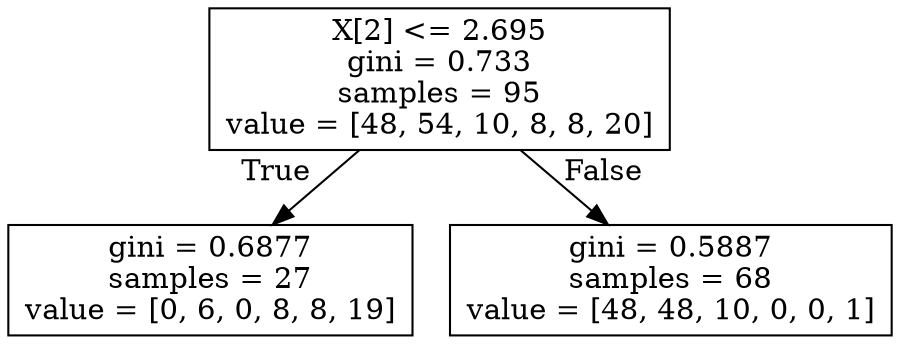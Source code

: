 digraph Tree {
node [shape=box] ;
0 [label="X[2] <= 2.695\ngini = 0.733\nsamples = 95\nvalue = [48, 54, 10, 8, 8, 20]"] ;
1 [label="gini = 0.6877\nsamples = 27\nvalue = [0, 6, 0, 8, 8, 19]"] ;
0 -> 1 [labeldistance=2.5, labelangle=45, headlabel="True"] ;
2 [label="gini = 0.5887\nsamples = 68\nvalue = [48, 48, 10, 0, 0, 1]"] ;
0 -> 2 [labeldistance=2.5, labelangle=-45, headlabel="False"] ;
}